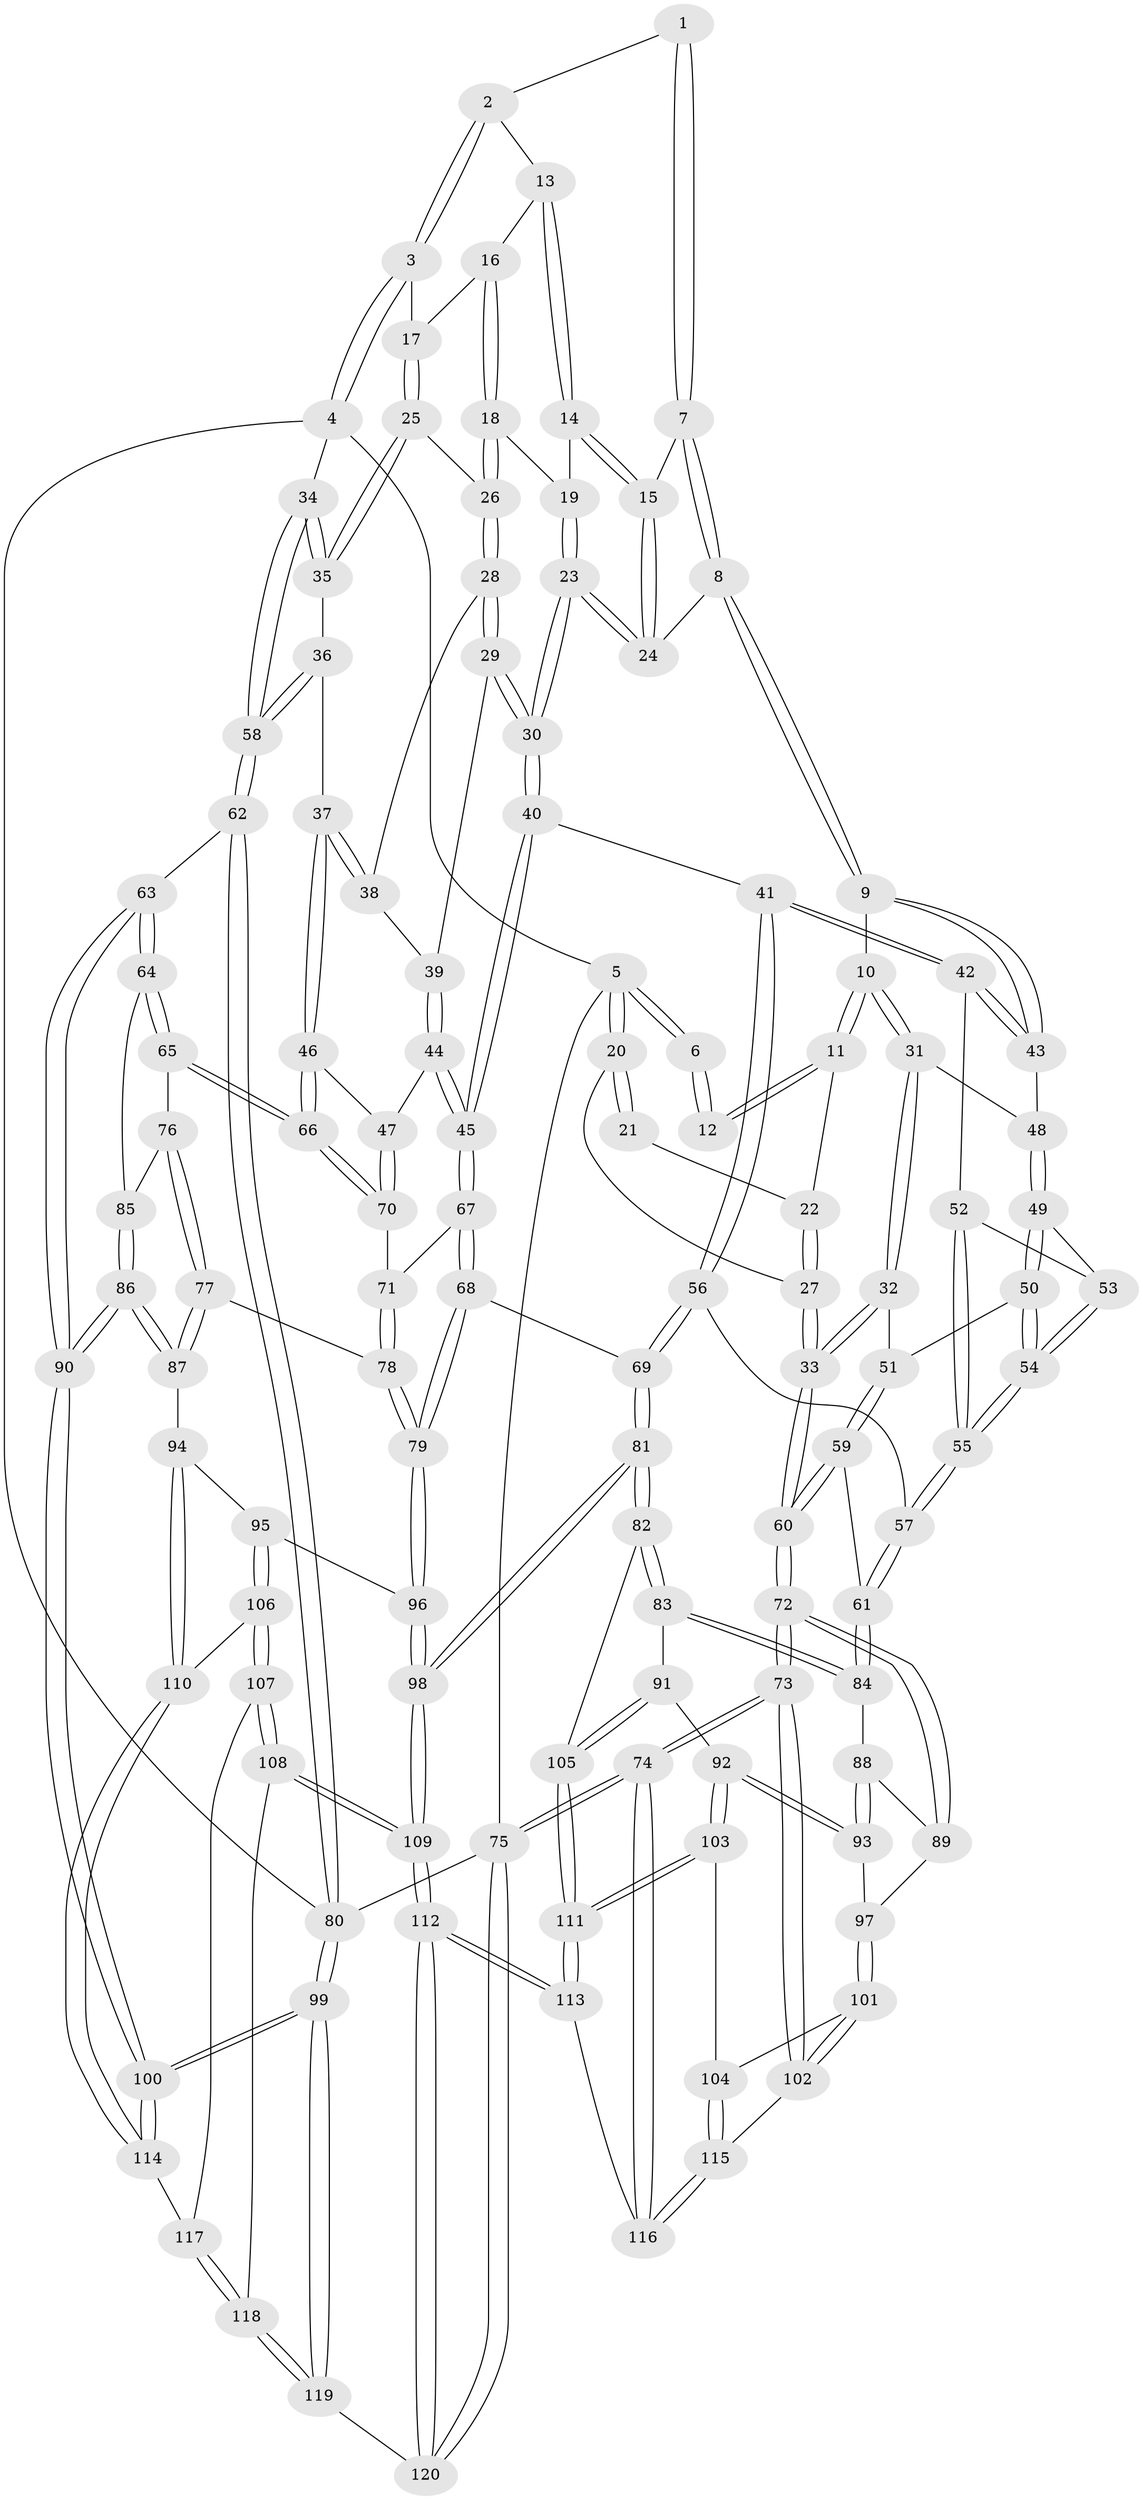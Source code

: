 // coarse degree distribution, {2: 0.05, 3: 0.11666666666666667, 5: 0.3333333333333333, 4: 0.35, 6: 0.1, 7: 0.03333333333333333, 9: 0.016666666666666666}
// Generated by graph-tools (version 1.1) at 2025/02/03/05/25 17:02:49]
// undirected, 120 vertices, 297 edges
graph export_dot {
graph [start="1"]
  node [color=gray90,style=filled];
  1 [pos="+0.4985397799339423+0"];
  2 [pos="+0.564620223744666+0"];
  3 [pos="+1+0"];
  4 [pos="+1+0"];
  5 [pos="+0+0"];
  6 [pos="+0.36324216538497867+0"];
  7 [pos="+0.49928841084620157+0"];
  8 [pos="+0.42545087936737314+0.16441401149442592"];
  9 [pos="+0.3766773310014891+0.1892358878879366"];
  10 [pos="+0.2853056553638034+0.12987685711745423"];
  11 [pos="+0.28399934112927183+0.12657492375691037"];
  12 [pos="+0.29712192468050336+0.051317235923384476"];
  13 [pos="+0.6739552418369329+0.08311208819402842"];
  14 [pos="+0.6735044468978779+0.08608320702727433"];
  15 [pos="+0.5559209091880002+0.11868199306001945"];
  16 [pos="+0.8222754640684676+0.04284272625043979"];
  17 [pos="+0.9148468861011301+0"];
  18 [pos="+0.7176755897322806+0.15781045539635744"];
  19 [pos="+0.6804488215828999+0.11919820525911715"];
  20 [pos="+0+0"];
  21 [pos="+0.1556466570162497+0.03743976261814767"];
  22 [pos="+0.25234423343853984+0.12139991905683147"];
  23 [pos="+0.5648685442442037+0.20284520006456824"];
  24 [pos="+0.5486520986608687+0.18136665726518855"];
  25 [pos="+0.8514055439614934+0.17491858030751783"];
  26 [pos="+0.72102691895178+0.16802696000501713"];
  27 [pos="+0+0.12916237025437116"];
  28 [pos="+0.7104974908517684+0.2032074105106187"];
  29 [pos="+0.6472341472436685+0.22482929262009085"];
  30 [pos="+0.5790639942780985+0.24449149953939978"];
  31 [pos="+0.19712409972338224+0.2600301806008484"];
  32 [pos="+0.14745153354682902+0.28571505788788637"];
  33 [pos="+0+0.2965001793087423"];
  34 [pos="+1+0.2149595824070929"];
  35 [pos="+0.860163158859105+0.26852992462175707"];
  36 [pos="+0.8452476409997508+0.2919190254729169"];
  37 [pos="+0.8140783537674839+0.3196558571868306"];
  38 [pos="+0.71363117400407+0.20812465420953266"];
  39 [pos="+0.694864029779093+0.26853968300888054"];
  40 [pos="+0.5687115724986057+0.32868788107726044"];
  41 [pos="+0.498272872195362+0.34465506658088363"];
  42 [pos="+0.404991338514225+0.2989759595823901"];
  43 [pos="+0.3812133409078727+0.2591866579167092"];
  44 [pos="+0.6868536733803949+0.36581917369969486"];
  45 [pos="+0.6213943400294989+0.3737238977115167"];
  46 [pos="+0.8061360701417792+0.33496122570593106"];
  47 [pos="+0.7289527560163241+0.3651410920464838"];
  48 [pos="+0.28640347864772164+0.2948032104957685"];
  49 [pos="+0.28728469955183183+0.33533701042411806"];
  50 [pos="+0.2391650568790011+0.378825376236262"];
  51 [pos="+0.23177484721556324+0.37747463440279083"];
  52 [pos="+0.36273490779180056+0.35287401408878466"];
  53 [pos="+0.31181006479381257+0.35375095619701497"];
  54 [pos="+0.28640868676476366+0.4170913749192352"];
  55 [pos="+0.34023359156274563+0.5012053528081784"];
  56 [pos="+0.403318053145394+0.532406896002491"];
  57 [pos="+0.34755921390048333+0.530277480332096"];
  58 [pos="+1+0.49705679730351643"];
  59 [pos="+0.18289804652771613+0.4603178188142387"];
  60 [pos="+0+0.3940149967345794"];
  61 [pos="+0.2939486102983702+0.5629947470778732"];
  62 [pos="+1+0.5026477587855138"];
  63 [pos="+1+0.5077154652873167"];
  64 [pos="+1+0.5171312013574142"];
  65 [pos="+0.9156150817902531+0.5026215760962548"];
  66 [pos="+0.8856057414042258+0.47771908062711355"];
  67 [pos="+0.6148715727962285+0.4667641845695441"];
  68 [pos="+0.561593397784184+0.6025937379446793"];
  69 [pos="+0.5076037982206018+0.5965632977687849"];
  70 [pos="+0.7511496116861875+0.4987855561589904"];
  71 [pos="+0.7445808299079781+0.5071812907298009"];
  72 [pos="+0+0.5105385139388076"];
  73 [pos="+0+0.8982434962807305"];
  74 [pos="+0+1"];
  75 [pos="+0+1"];
  76 [pos="+0.8178086221040582+0.6071273519718804"];
  77 [pos="+0.7792166561854063+0.6356665919523056"];
  78 [pos="+0.732711301392561+0.6128434022156455"];
  79 [pos="+0.5834322274120785+0.6228513186164826"];
  80 [pos="+1+1"];
  81 [pos="+0.40613812485811485+0.7561896991380915"];
  82 [pos="+0.384759191576532+0.7532626004996036"];
  83 [pos="+0.29133878358806903+0.6395805859384525"];
  84 [pos="+0.28962196970159604+0.5693331095043738"];
  85 [pos="+0.9215051834069384+0.6559064504696153"];
  86 [pos="+0.8684363767369796+0.7901069630958376"];
  87 [pos="+0.8116380557299806+0.7377848664411697"];
  88 [pos="+0.20681294984270732+0.5903915046206083"];
  89 [pos="+0+0.5763483698591133"];
  90 [pos="+0.8759130386357117+0.8022425835809397"];
  91 [pos="+0.23442345998776898+0.7401374610290379"];
  92 [pos="+0.21528560056244844+0.7539875909315115"];
  93 [pos="+0.1474200495986267+0.7268405913162498"];
  94 [pos="+0.7202726263969736+0.7622405562121152"];
  95 [pos="+0.6678338555348469+0.7637226535736366"];
  96 [pos="+0.5941895825815698+0.7015135350318172"];
  97 [pos="+0.11998627221514478+0.7272747226887413"];
  98 [pos="+0.4977694847367791+0.881639031444452"];
  99 [pos="+1+1"];
  100 [pos="+0.9423101459053179+0.9752023368686334"];
  101 [pos="+0.10118220498118381+0.764307982147367"];
  102 [pos="+0.07032134440888117+0.8114101662244501"];
  103 [pos="+0.2163658548309209+0.7948375113382625"];
  104 [pos="+0.1719814901796968+0.8237208617401499"];
  105 [pos="+0.33556079505574415+0.7847010056854504"];
  106 [pos="+0.6646886165367266+0.8094157581454402"];
  107 [pos="+0.620778248796866+0.882783628587275"];
  108 [pos="+0.5819864492256482+0.8974150471594312"];
  109 [pos="+0.4989325572294071+0.8958479833786248"];
  110 [pos="+0.7210321234174359+0.8488032798378923"];
  111 [pos="+0.2838460474625746+0.9010308133035494"];
  112 [pos="+0.3801711362620959+1"];
  113 [pos="+0.29212409586358185+0.96355208079373"];
  114 [pos="+0.754486736301378+0.8977929172488311"];
  115 [pos="+0.12994309058156464+0.8645319786939485"];
  116 [pos="+0.14260092766126972+0.9131784780209665"];
  117 [pos="+0.6888519031915825+0.8950120047339836"];
  118 [pos="+0.6623271402672517+0.9822817339247547"];
  119 [pos="+0.8824396365867635+1"];
  120 [pos="+0.38030963440846755+1"];
  1 -- 2;
  1 -- 7;
  1 -- 7;
  2 -- 3;
  2 -- 3;
  2 -- 13;
  3 -- 4;
  3 -- 4;
  3 -- 17;
  4 -- 5;
  4 -- 34;
  4 -- 80;
  5 -- 6;
  5 -- 6;
  5 -- 20;
  5 -- 20;
  5 -- 75;
  6 -- 12;
  6 -- 12;
  7 -- 8;
  7 -- 8;
  7 -- 15;
  8 -- 9;
  8 -- 9;
  8 -- 24;
  9 -- 10;
  9 -- 43;
  9 -- 43;
  10 -- 11;
  10 -- 11;
  10 -- 31;
  10 -- 31;
  11 -- 12;
  11 -- 12;
  11 -- 22;
  13 -- 14;
  13 -- 14;
  13 -- 16;
  14 -- 15;
  14 -- 15;
  14 -- 19;
  15 -- 24;
  15 -- 24;
  16 -- 17;
  16 -- 18;
  16 -- 18;
  17 -- 25;
  17 -- 25;
  18 -- 19;
  18 -- 26;
  18 -- 26;
  19 -- 23;
  19 -- 23;
  20 -- 21;
  20 -- 21;
  20 -- 27;
  21 -- 22;
  22 -- 27;
  22 -- 27;
  23 -- 24;
  23 -- 24;
  23 -- 30;
  23 -- 30;
  25 -- 26;
  25 -- 35;
  25 -- 35;
  26 -- 28;
  26 -- 28;
  27 -- 33;
  27 -- 33;
  28 -- 29;
  28 -- 29;
  28 -- 38;
  29 -- 30;
  29 -- 30;
  29 -- 39;
  30 -- 40;
  30 -- 40;
  31 -- 32;
  31 -- 32;
  31 -- 48;
  32 -- 33;
  32 -- 33;
  32 -- 51;
  33 -- 60;
  33 -- 60;
  34 -- 35;
  34 -- 35;
  34 -- 58;
  34 -- 58;
  35 -- 36;
  36 -- 37;
  36 -- 58;
  36 -- 58;
  37 -- 38;
  37 -- 38;
  37 -- 46;
  37 -- 46;
  38 -- 39;
  39 -- 44;
  39 -- 44;
  40 -- 41;
  40 -- 45;
  40 -- 45;
  41 -- 42;
  41 -- 42;
  41 -- 56;
  41 -- 56;
  42 -- 43;
  42 -- 43;
  42 -- 52;
  43 -- 48;
  44 -- 45;
  44 -- 45;
  44 -- 47;
  45 -- 67;
  45 -- 67;
  46 -- 47;
  46 -- 66;
  46 -- 66;
  47 -- 70;
  47 -- 70;
  48 -- 49;
  48 -- 49;
  49 -- 50;
  49 -- 50;
  49 -- 53;
  50 -- 51;
  50 -- 54;
  50 -- 54;
  51 -- 59;
  51 -- 59;
  52 -- 53;
  52 -- 55;
  52 -- 55;
  53 -- 54;
  53 -- 54;
  54 -- 55;
  54 -- 55;
  55 -- 57;
  55 -- 57;
  56 -- 57;
  56 -- 69;
  56 -- 69;
  57 -- 61;
  57 -- 61;
  58 -- 62;
  58 -- 62;
  59 -- 60;
  59 -- 60;
  59 -- 61;
  60 -- 72;
  60 -- 72;
  61 -- 84;
  61 -- 84;
  62 -- 63;
  62 -- 80;
  62 -- 80;
  63 -- 64;
  63 -- 64;
  63 -- 90;
  63 -- 90;
  64 -- 65;
  64 -- 65;
  64 -- 85;
  65 -- 66;
  65 -- 66;
  65 -- 76;
  66 -- 70;
  66 -- 70;
  67 -- 68;
  67 -- 68;
  67 -- 71;
  68 -- 69;
  68 -- 79;
  68 -- 79;
  69 -- 81;
  69 -- 81;
  70 -- 71;
  71 -- 78;
  71 -- 78;
  72 -- 73;
  72 -- 73;
  72 -- 89;
  72 -- 89;
  73 -- 74;
  73 -- 74;
  73 -- 102;
  73 -- 102;
  74 -- 75;
  74 -- 75;
  74 -- 116;
  74 -- 116;
  75 -- 120;
  75 -- 120;
  75 -- 80;
  76 -- 77;
  76 -- 77;
  76 -- 85;
  77 -- 78;
  77 -- 87;
  77 -- 87;
  78 -- 79;
  78 -- 79;
  79 -- 96;
  79 -- 96;
  80 -- 99;
  80 -- 99;
  81 -- 82;
  81 -- 82;
  81 -- 98;
  81 -- 98;
  82 -- 83;
  82 -- 83;
  82 -- 105;
  83 -- 84;
  83 -- 84;
  83 -- 91;
  84 -- 88;
  85 -- 86;
  85 -- 86;
  86 -- 87;
  86 -- 87;
  86 -- 90;
  86 -- 90;
  87 -- 94;
  88 -- 89;
  88 -- 93;
  88 -- 93;
  89 -- 97;
  90 -- 100;
  90 -- 100;
  91 -- 92;
  91 -- 105;
  91 -- 105;
  92 -- 93;
  92 -- 93;
  92 -- 103;
  92 -- 103;
  93 -- 97;
  94 -- 95;
  94 -- 110;
  94 -- 110;
  95 -- 96;
  95 -- 106;
  95 -- 106;
  96 -- 98;
  96 -- 98;
  97 -- 101;
  97 -- 101;
  98 -- 109;
  98 -- 109;
  99 -- 100;
  99 -- 100;
  99 -- 119;
  99 -- 119;
  100 -- 114;
  100 -- 114;
  101 -- 102;
  101 -- 102;
  101 -- 104;
  102 -- 115;
  103 -- 104;
  103 -- 111;
  103 -- 111;
  104 -- 115;
  104 -- 115;
  105 -- 111;
  105 -- 111;
  106 -- 107;
  106 -- 107;
  106 -- 110;
  107 -- 108;
  107 -- 108;
  107 -- 117;
  108 -- 109;
  108 -- 109;
  108 -- 118;
  109 -- 112;
  109 -- 112;
  110 -- 114;
  110 -- 114;
  111 -- 113;
  111 -- 113;
  112 -- 113;
  112 -- 113;
  112 -- 120;
  112 -- 120;
  113 -- 116;
  114 -- 117;
  115 -- 116;
  115 -- 116;
  117 -- 118;
  117 -- 118;
  118 -- 119;
  118 -- 119;
  119 -- 120;
}
